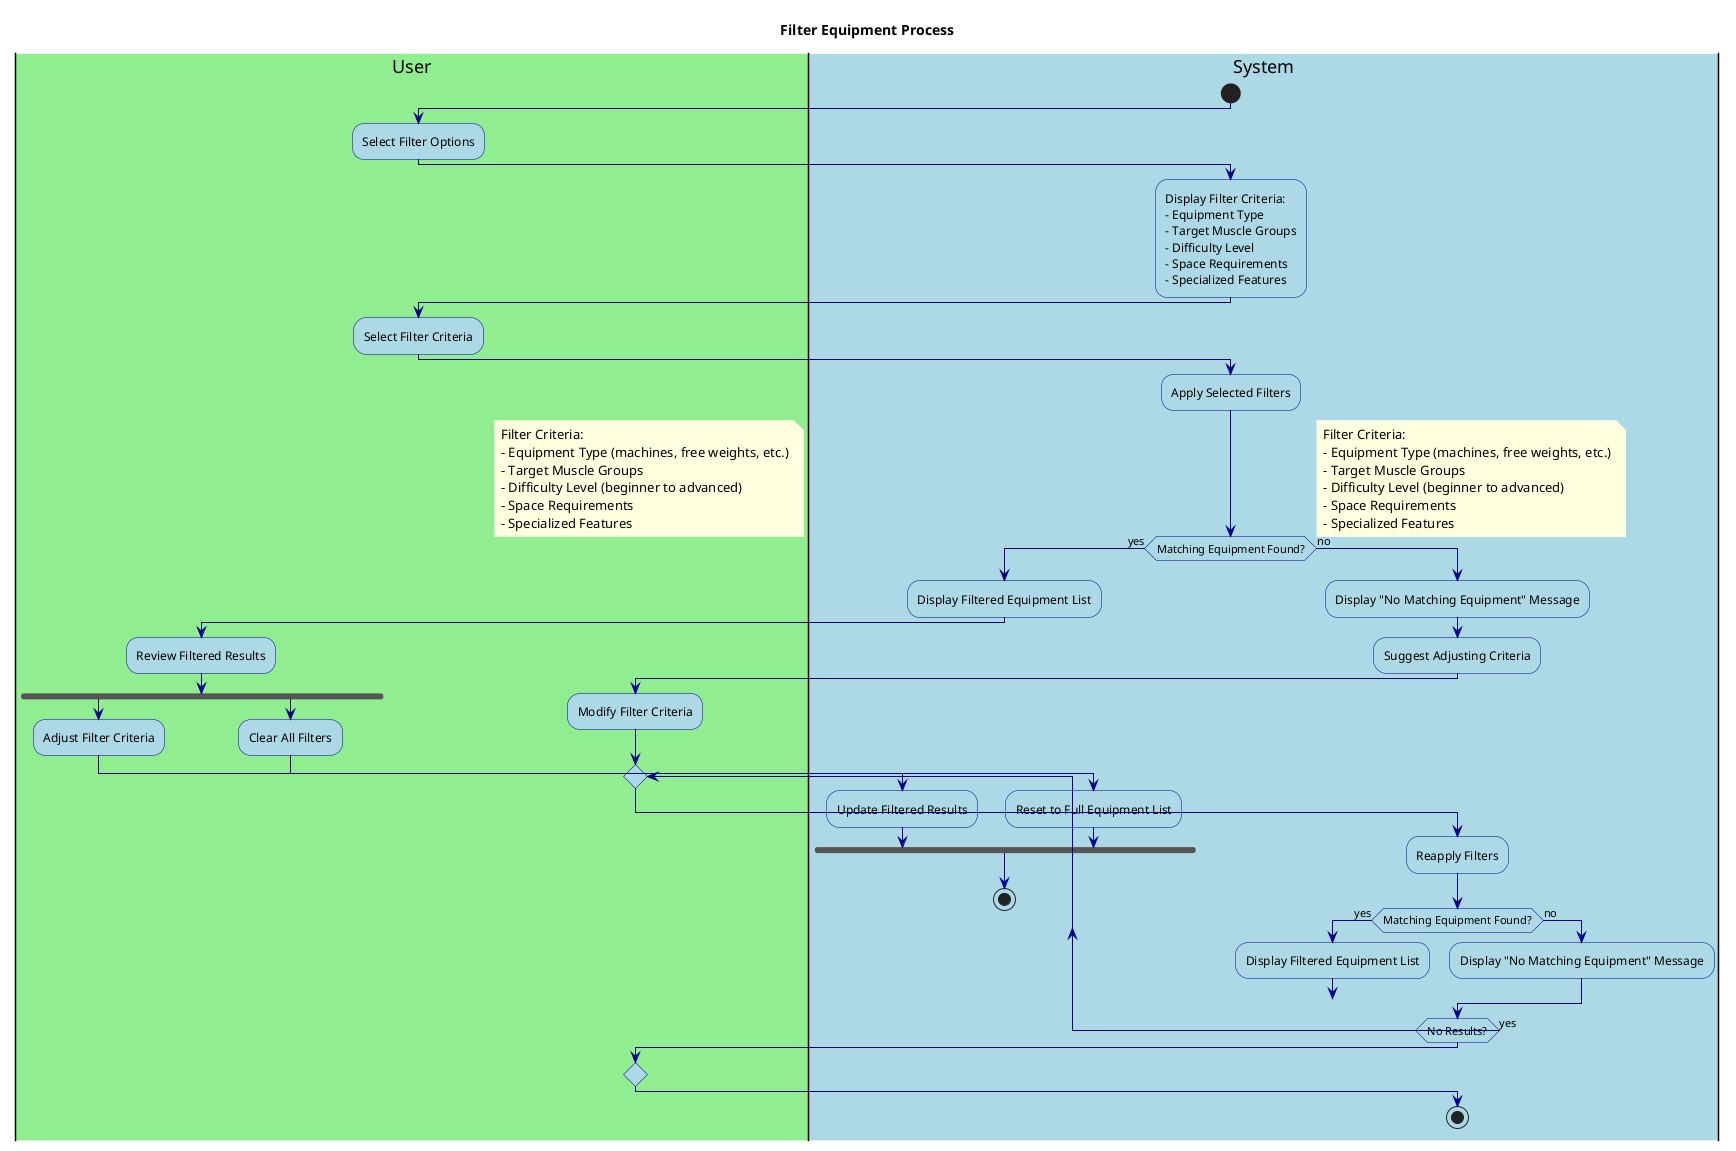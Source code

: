 @startuml FilterEquipment

' Styling
skinparam backgroundColor white
skinparam activity {
    BackgroundColor LightBlue
    BorderColor DarkBlue
    FontColor Black
}
skinparam arrow {
    Color DarkBlue
    FontColor Black
}
skinparam note {
    BackgroundColor LightYellow
    BorderColor DarkYellow
    FontColor Black
}

title Filter Equipment Process

|#LightGreen|User|
|#LightBlue|System|

start

|User|
:Select Filter Options;

|System|
:Display Filter Criteria:
- Equipment Type
- Target Muscle Groups
- Difficulty Level
- Space Requirements
- Specialized Features;

|User|
:Select Filter Criteria;

|System|
:Apply Selected Filters;

if (Matching Equipment Found?) then (yes)
  :Display Filtered Equipment List;
  
  |User|
  :Review Filtered Results;
  
  fork
    |User|
    :Adjust Filter Criteria;
    
    |System|
    :Update Filtered Results;
  fork again
    |User|
    :Clear All Filters;
    
    |System|
    :Reset to Full Equipment List;
  end fork
  
  stop
else (no)
  :Display "No Matching Equipment" Message;
  :Suggest Adjusting Criteria;
  
  |User|
  :Modify Filter Criteria;
  
  repeat
    |System|
    :Reapply Filters;
    
    if (Matching Equipment Found?) then (yes)
      :Display Filtered Equipment List;
      break
    else (no)
      :Display "No Matching Equipment" Message;
    endif
  repeat while (No Results?) is (yes)
  
  stop
endif

note right
  Filter Criteria:
  - Equipment Type (machines, free weights, etc.)
  - Target Muscle Groups
  - Difficulty Level (beginner to advanced)
  - Space Requirements
  - Specialized Features
end note

@enduml 